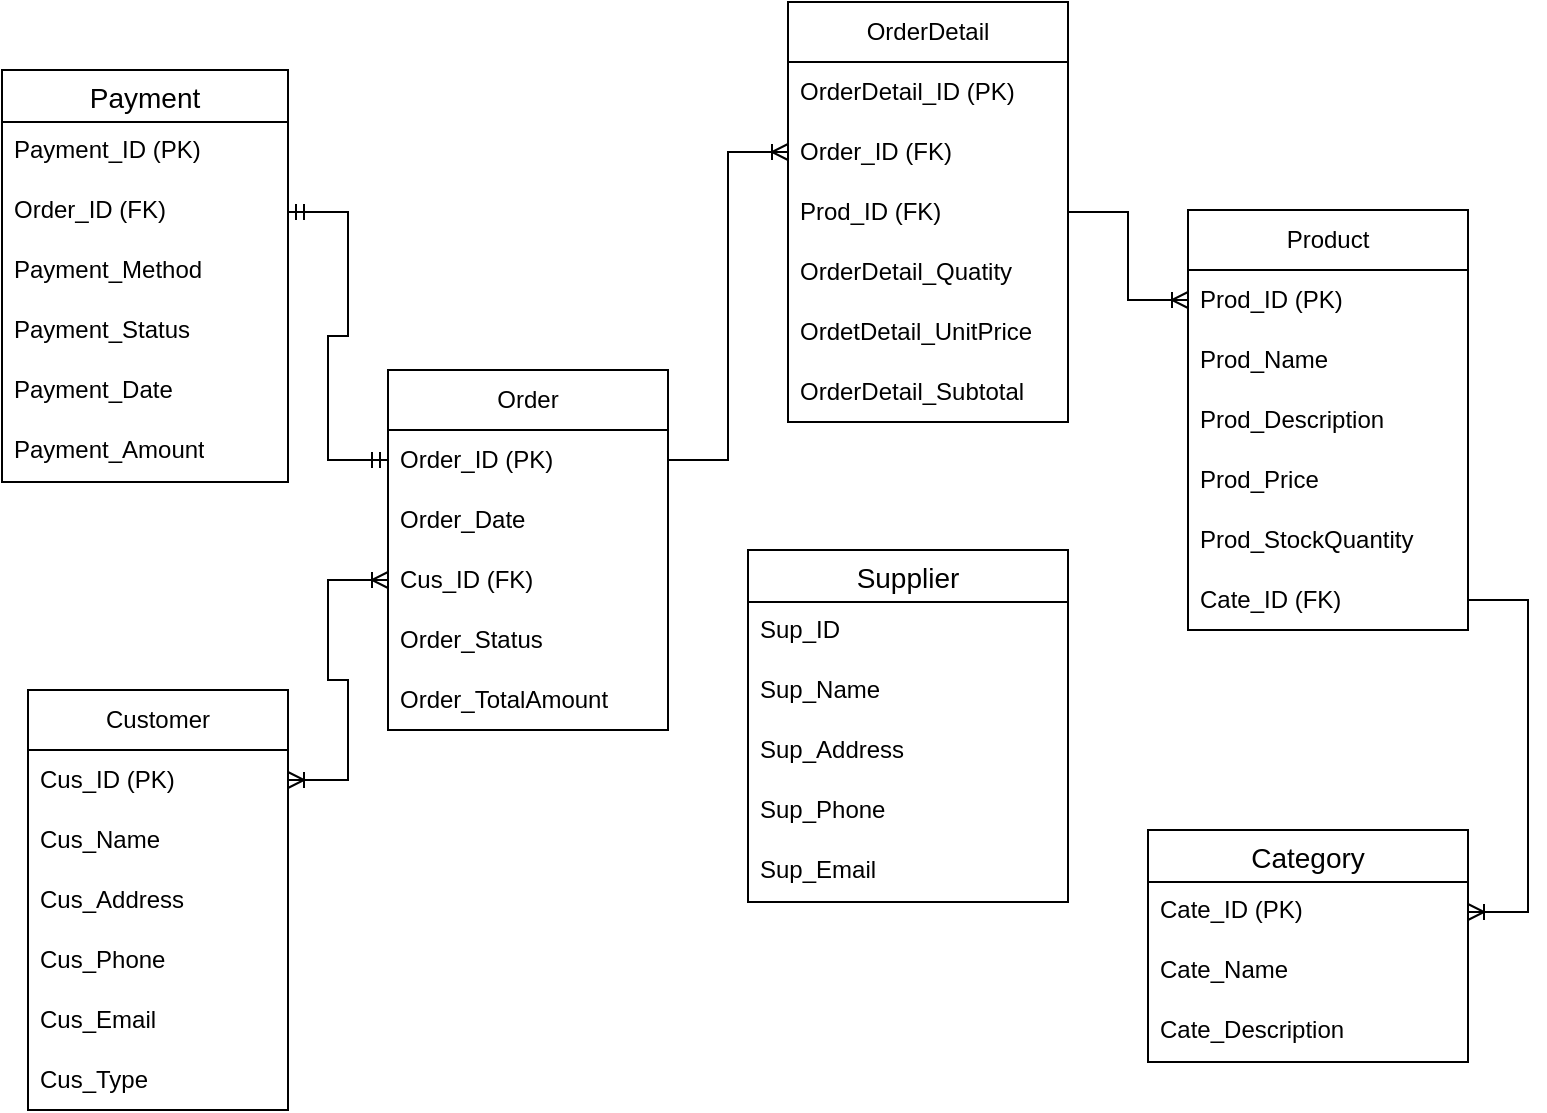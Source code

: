 <mxfile version="25.0.3">
  <diagram name="Trang-1" id="f0_f8qhkuZB-Y9BINg7A">
    <mxGraphModel dx="2735" dy="1703" grid="1" gridSize="10" guides="1" tooltips="1" connect="1" arrows="1" fold="1" page="1" pageScale="1" pageWidth="827" pageHeight="1169" math="0" shadow="0">
      <root>
        <mxCell id="0" />
        <mxCell id="1" parent="0" />
        <mxCell id="7qY82cRpMwQO58rczAJW-1" value="Customer" style="swimlane;fontStyle=0;childLayout=stackLayout;horizontal=1;startSize=30;horizontalStack=0;resizeParent=1;resizeParentMax=0;resizeLast=0;collapsible=1;marginBottom=0;whiteSpace=wrap;html=1;" parent="1" vertex="1">
          <mxGeometry x="-1080" y="-90" width="130" height="210" as="geometry" />
        </mxCell>
        <mxCell id="7qY82cRpMwQO58rczAJW-2" value="Cus_ID (PK)" style="text;strokeColor=none;fillColor=none;align=left;verticalAlign=middle;spacingLeft=4;spacingRight=4;overflow=hidden;points=[[0,0.5],[1,0.5]];portConstraint=eastwest;rotatable=0;whiteSpace=wrap;html=1;" parent="7qY82cRpMwQO58rczAJW-1" vertex="1">
          <mxGeometry y="30" width="130" height="30" as="geometry" />
        </mxCell>
        <mxCell id="7qY82cRpMwQO58rczAJW-3" value="Cus_Name" style="text;strokeColor=none;fillColor=none;align=left;verticalAlign=middle;spacingLeft=4;spacingRight=4;overflow=hidden;points=[[0,0.5],[1,0.5]];portConstraint=eastwest;rotatable=0;whiteSpace=wrap;html=1;" parent="7qY82cRpMwQO58rczAJW-1" vertex="1">
          <mxGeometry y="60" width="130" height="30" as="geometry" />
        </mxCell>
        <mxCell id="7qY82cRpMwQO58rczAJW-4" value="Cus_Address" style="text;strokeColor=none;fillColor=none;align=left;verticalAlign=middle;spacingLeft=4;spacingRight=4;overflow=hidden;points=[[0,0.5],[1,0.5]];portConstraint=eastwest;rotatable=0;whiteSpace=wrap;html=1;" parent="7qY82cRpMwQO58rczAJW-1" vertex="1">
          <mxGeometry y="90" width="130" height="30" as="geometry" />
        </mxCell>
        <mxCell id="7qY82cRpMwQO58rczAJW-5" value="Cus_Phone" style="text;strokeColor=none;fillColor=none;align=left;verticalAlign=middle;spacingLeft=4;spacingRight=4;overflow=hidden;points=[[0,0.5],[1,0.5]];portConstraint=eastwest;rotatable=0;whiteSpace=wrap;html=1;" parent="7qY82cRpMwQO58rczAJW-1" vertex="1">
          <mxGeometry y="120" width="130" height="30" as="geometry" />
        </mxCell>
        <mxCell id="7qY82cRpMwQO58rczAJW-6" value="Cus_Email" style="text;strokeColor=none;fillColor=none;align=left;verticalAlign=middle;spacingLeft=4;spacingRight=4;overflow=hidden;points=[[0,0.5],[1,0.5]];portConstraint=eastwest;rotatable=0;whiteSpace=wrap;html=1;" parent="7qY82cRpMwQO58rczAJW-1" vertex="1">
          <mxGeometry y="150" width="130" height="30" as="geometry" />
        </mxCell>
        <mxCell id="7qY82cRpMwQO58rczAJW-7" value="Cus_Type" style="text;strokeColor=none;fillColor=none;align=left;verticalAlign=middle;spacingLeft=4;spacingRight=4;overflow=hidden;points=[[0,0.5],[1,0.5]];portConstraint=eastwest;rotatable=0;whiteSpace=wrap;html=1;" parent="7qY82cRpMwQO58rczAJW-1" vertex="1">
          <mxGeometry y="180" width="130" height="30" as="geometry" />
        </mxCell>
        <mxCell id="7qY82cRpMwQO58rczAJW-8" value="Product" style="swimlane;fontStyle=0;childLayout=stackLayout;horizontal=1;startSize=30;horizontalStack=0;resizeParent=1;resizeParentMax=0;resizeLast=0;collapsible=1;marginBottom=0;whiteSpace=wrap;html=1;" parent="1" vertex="1">
          <mxGeometry x="-500" y="-330" width="140" height="210" as="geometry" />
        </mxCell>
        <mxCell id="7qY82cRpMwQO58rczAJW-9" value="Prod_ID (PK)" style="text;strokeColor=none;fillColor=none;align=left;verticalAlign=middle;spacingLeft=4;spacingRight=4;overflow=hidden;points=[[0,0.5],[1,0.5]];portConstraint=eastwest;rotatable=0;whiteSpace=wrap;html=1;" parent="7qY82cRpMwQO58rczAJW-8" vertex="1">
          <mxGeometry y="30" width="140" height="30" as="geometry" />
        </mxCell>
        <mxCell id="7qY82cRpMwQO58rczAJW-10" value="Prod_Name" style="text;strokeColor=none;fillColor=none;align=left;verticalAlign=middle;spacingLeft=4;spacingRight=4;overflow=hidden;points=[[0,0.5],[1,0.5]];portConstraint=eastwest;rotatable=0;whiteSpace=wrap;html=1;" parent="7qY82cRpMwQO58rczAJW-8" vertex="1">
          <mxGeometry y="60" width="140" height="30" as="geometry" />
        </mxCell>
        <mxCell id="7qY82cRpMwQO58rczAJW-11" value="Prod_Description" style="text;strokeColor=none;fillColor=none;align=left;verticalAlign=middle;spacingLeft=4;spacingRight=4;overflow=hidden;points=[[0,0.5],[1,0.5]];portConstraint=eastwest;rotatable=0;whiteSpace=wrap;html=1;" parent="7qY82cRpMwQO58rczAJW-8" vertex="1">
          <mxGeometry y="90" width="140" height="30" as="geometry" />
        </mxCell>
        <mxCell id="7qY82cRpMwQO58rczAJW-12" value="Prod_Price&amp;nbsp;" style="text;strokeColor=none;fillColor=none;align=left;verticalAlign=middle;spacingLeft=4;spacingRight=4;overflow=hidden;points=[[0,0.5],[1,0.5]];portConstraint=eastwest;rotatable=0;whiteSpace=wrap;html=1;" parent="7qY82cRpMwQO58rczAJW-8" vertex="1">
          <mxGeometry y="120" width="140" height="30" as="geometry" />
        </mxCell>
        <mxCell id="7qY82cRpMwQO58rczAJW-13" value="Prod_StockQuantity" style="text;strokeColor=none;fillColor=none;align=left;verticalAlign=middle;spacingLeft=4;spacingRight=4;overflow=hidden;points=[[0,0.5],[1,0.5]];portConstraint=eastwest;rotatable=0;whiteSpace=wrap;html=1;" parent="7qY82cRpMwQO58rczAJW-8" vertex="1">
          <mxGeometry y="150" width="140" height="30" as="geometry" />
        </mxCell>
        <mxCell id="7qY82cRpMwQO58rczAJW-15" value="Cate_ID (FK)" style="text;strokeColor=none;fillColor=none;align=left;verticalAlign=middle;spacingLeft=4;spacingRight=4;overflow=hidden;points=[[0,0.5],[1,0.5]];portConstraint=eastwest;rotatable=0;whiteSpace=wrap;html=1;" parent="7qY82cRpMwQO58rczAJW-8" vertex="1">
          <mxGeometry y="180" width="140" height="30" as="geometry" />
        </mxCell>
        <mxCell id="7qY82cRpMwQO58rczAJW-16" value="Order" style="swimlane;fontStyle=0;childLayout=stackLayout;horizontal=1;startSize=30;horizontalStack=0;resizeParent=1;resizeParentMax=0;resizeLast=0;collapsible=1;marginBottom=0;whiteSpace=wrap;html=1;" parent="1" vertex="1">
          <mxGeometry x="-900" y="-250" width="140" height="180" as="geometry" />
        </mxCell>
        <mxCell id="7qY82cRpMwQO58rczAJW-17" value="Order_ID (PK)" style="text;strokeColor=none;fillColor=none;align=left;verticalAlign=middle;spacingLeft=4;spacingRight=4;overflow=hidden;points=[[0,0.5],[1,0.5]];portConstraint=eastwest;rotatable=0;whiteSpace=wrap;html=1;" parent="7qY82cRpMwQO58rczAJW-16" vertex="1">
          <mxGeometry y="30" width="140" height="30" as="geometry" />
        </mxCell>
        <mxCell id="7qY82cRpMwQO58rczAJW-18" value="Order_Date" style="text;strokeColor=none;fillColor=none;align=left;verticalAlign=middle;spacingLeft=4;spacingRight=4;overflow=hidden;points=[[0,0.5],[1,0.5]];portConstraint=eastwest;rotatable=0;whiteSpace=wrap;html=1;" parent="7qY82cRpMwQO58rczAJW-16" vertex="1">
          <mxGeometry y="60" width="140" height="30" as="geometry" />
        </mxCell>
        <mxCell id="7qY82cRpMwQO58rczAJW-19" value="Cus_ID (FK)" style="text;strokeColor=none;fillColor=none;align=left;verticalAlign=middle;spacingLeft=4;spacingRight=4;overflow=hidden;points=[[0,0.5],[1,0.5]];portConstraint=eastwest;rotatable=0;whiteSpace=wrap;html=1;" parent="7qY82cRpMwQO58rczAJW-16" vertex="1">
          <mxGeometry y="90" width="140" height="30" as="geometry" />
        </mxCell>
        <mxCell id="7qY82cRpMwQO58rczAJW-20" value="Order_Status" style="text;strokeColor=none;fillColor=none;align=left;verticalAlign=middle;spacingLeft=4;spacingRight=4;overflow=hidden;points=[[0,0.5],[1,0.5]];portConstraint=eastwest;rotatable=0;whiteSpace=wrap;html=1;" parent="7qY82cRpMwQO58rczAJW-16" vertex="1">
          <mxGeometry y="120" width="140" height="30" as="geometry" />
        </mxCell>
        <mxCell id="7qY82cRpMwQO58rczAJW-21" value="Order_TotalAmount" style="text;strokeColor=none;fillColor=none;align=left;verticalAlign=middle;spacingLeft=4;spacingRight=4;overflow=hidden;points=[[0,0.5],[1,0.5]];portConstraint=eastwest;rotatable=0;whiteSpace=wrap;html=1;" parent="7qY82cRpMwQO58rczAJW-16" vertex="1">
          <mxGeometry y="150" width="140" height="30" as="geometry" />
        </mxCell>
        <mxCell id="7qY82cRpMwQO58rczAJW-22" value="OrderDetail" style="swimlane;fontStyle=0;childLayout=stackLayout;horizontal=1;startSize=30;horizontalStack=0;resizeParent=1;resizeParentMax=0;resizeLast=0;collapsible=1;marginBottom=0;whiteSpace=wrap;html=1;" parent="1" vertex="1">
          <mxGeometry x="-700" y="-434" width="140" height="210" as="geometry" />
        </mxCell>
        <mxCell id="7qY82cRpMwQO58rczAJW-23" value="OrderDetail_ID (PK)&amp;nbsp;" style="text;strokeColor=none;fillColor=none;align=left;verticalAlign=middle;spacingLeft=4;spacingRight=4;overflow=hidden;points=[[0,0.5],[1,0.5]];portConstraint=eastwest;rotatable=0;whiteSpace=wrap;html=1;" parent="7qY82cRpMwQO58rczAJW-22" vertex="1">
          <mxGeometry y="30" width="140" height="30" as="geometry" />
        </mxCell>
        <mxCell id="7qY82cRpMwQO58rczAJW-24" value="Order_ID (FK)" style="text;strokeColor=none;fillColor=none;align=left;verticalAlign=middle;spacingLeft=4;spacingRight=4;overflow=hidden;points=[[0,0.5],[1,0.5]];portConstraint=eastwest;rotatable=0;whiteSpace=wrap;html=1;" parent="7qY82cRpMwQO58rczAJW-22" vertex="1">
          <mxGeometry y="60" width="140" height="30" as="geometry" />
        </mxCell>
        <mxCell id="7qY82cRpMwQO58rczAJW-25" value="Prod_ID (FK)" style="text;strokeColor=none;fillColor=none;align=left;verticalAlign=middle;spacingLeft=4;spacingRight=4;overflow=hidden;points=[[0,0.5],[1,0.5]];portConstraint=eastwest;rotatable=0;whiteSpace=wrap;html=1;" parent="7qY82cRpMwQO58rczAJW-22" vertex="1">
          <mxGeometry y="90" width="140" height="30" as="geometry" />
        </mxCell>
        <mxCell id="7qY82cRpMwQO58rczAJW-26" value="OrderDetail_Quatity" style="text;strokeColor=none;fillColor=none;align=left;verticalAlign=middle;spacingLeft=4;spacingRight=4;overflow=hidden;points=[[0,0.5],[1,0.5]];portConstraint=eastwest;rotatable=0;whiteSpace=wrap;html=1;" parent="7qY82cRpMwQO58rczAJW-22" vertex="1">
          <mxGeometry y="120" width="140" height="30" as="geometry" />
        </mxCell>
        <mxCell id="7qY82cRpMwQO58rczAJW-27" value="OrdetDetail_UnitPrice" style="text;strokeColor=none;fillColor=none;align=left;verticalAlign=middle;spacingLeft=4;spacingRight=4;overflow=hidden;points=[[0,0.5],[1,0.5]];portConstraint=eastwest;rotatable=0;whiteSpace=wrap;html=1;" parent="7qY82cRpMwQO58rczAJW-22" vertex="1">
          <mxGeometry y="150" width="140" height="30" as="geometry" />
        </mxCell>
        <mxCell id="7qY82cRpMwQO58rczAJW-28" value="OrderDetail_Subtotal" style="text;strokeColor=none;fillColor=none;align=left;verticalAlign=middle;spacingLeft=4;spacingRight=4;overflow=hidden;points=[[0,0.5],[1,0.5]];portConstraint=eastwest;rotatable=0;whiteSpace=wrap;html=1;" parent="7qY82cRpMwQO58rczAJW-22" vertex="1">
          <mxGeometry y="180" width="140" height="30" as="geometry" />
        </mxCell>
        <mxCell id="7qY82cRpMwQO58rczAJW-29" value="Supplier" style="swimlane;fontStyle=0;childLayout=stackLayout;horizontal=1;startSize=26;horizontalStack=0;resizeParent=1;resizeParentMax=0;resizeLast=0;collapsible=1;marginBottom=0;align=center;fontSize=14;" parent="1" vertex="1">
          <mxGeometry x="-720" y="-160" width="160" height="176" as="geometry" />
        </mxCell>
        <mxCell id="7qY82cRpMwQO58rczAJW-30" value="Sup_ID" style="text;strokeColor=none;fillColor=none;spacingLeft=4;spacingRight=4;overflow=hidden;rotatable=0;points=[[0,0.5],[1,0.5]];portConstraint=eastwest;fontSize=12;whiteSpace=wrap;html=1;" parent="7qY82cRpMwQO58rczAJW-29" vertex="1">
          <mxGeometry y="26" width="160" height="30" as="geometry" />
        </mxCell>
        <mxCell id="7qY82cRpMwQO58rczAJW-31" value="Sup_Name" style="text;strokeColor=none;fillColor=none;spacingLeft=4;spacingRight=4;overflow=hidden;rotatable=0;points=[[0,0.5],[1,0.5]];portConstraint=eastwest;fontSize=12;whiteSpace=wrap;html=1;" parent="7qY82cRpMwQO58rczAJW-29" vertex="1">
          <mxGeometry y="56" width="160" height="30" as="geometry" />
        </mxCell>
        <mxCell id="7qY82cRpMwQO58rczAJW-32" value="Sup_Address" style="text;strokeColor=none;fillColor=none;spacingLeft=4;spacingRight=4;overflow=hidden;rotatable=0;points=[[0,0.5],[1,0.5]];portConstraint=eastwest;fontSize=12;whiteSpace=wrap;html=1;" parent="7qY82cRpMwQO58rczAJW-29" vertex="1">
          <mxGeometry y="86" width="160" height="30" as="geometry" />
        </mxCell>
        <mxCell id="7qY82cRpMwQO58rczAJW-33" value="Sup_Phone" style="text;strokeColor=none;fillColor=none;spacingLeft=4;spacingRight=4;overflow=hidden;rotatable=0;points=[[0,0.5],[1,0.5]];portConstraint=eastwest;fontSize=12;whiteSpace=wrap;html=1;" parent="7qY82cRpMwQO58rczAJW-29" vertex="1">
          <mxGeometry y="116" width="160" height="30" as="geometry" />
        </mxCell>
        <mxCell id="7qY82cRpMwQO58rczAJW-34" value="Sup_Email" style="text;strokeColor=none;fillColor=none;spacingLeft=4;spacingRight=4;overflow=hidden;rotatable=0;points=[[0,0.5],[1,0.5]];portConstraint=eastwest;fontSize=12;whiteSpace=wrap;html=1;" parent="7qY82cRpMwQO58rczAJW-29" vertex="1">
          <mxGeometry y="146" width="160" height="30" as="geometry" />
        </mxCell>
        <mxCell id="7qY82cRpMwQO58rczAJW-35" value="Category" style="swimlane;fontStyle=0;childLayout=stackLayout;horizontal=1;startSize=26;horizontalStack=0;resizeParent=1;resizeParentMax=0;resizeLast=0;collapsible=1;marginBottom=0;align=center;fontSize=14;" parent="1" vertex="1">
          <mxGeometry x="-520" y="-20" width="160" height="116" as="geometry" />
        </mxCell>
        <mxCell id="7qY82cRpMwQO58rczAJW-36" value="Cate_ID (PK)" style="text;strokeColor=none;fillColor=none;spacingLeft=4;spacingRight=4;overflow=hidden;rotatable=0;points=[[0,0.5],[1,0.5]];portConstraint=eastwest;fontSize=12;whiteSpace=wrap;html=1;" parent="7qY82cRpMwQO58rczAJW-35" vertex="1">
          <mxGeometry y="26" width="160" height="30" as="geometry" />
        </mxCell>
        <mxCell id="7qY82cRpMwQO58rczAJW-37" value="Cate_Name&amp;nbsp;" style="text;strokeColor=none;fillColor=none;spacingLeft=4;spacingRight=4;overflow=hidden;rotatable=0;points=[[0,0.5],[1,0.5]];portConstraint=eastwest;fontSize=12;whiteSpace=wrap;html=1;" parent="7qY82cRpMwQO58rczAJW-35" vertex="1">
          <mxGeometry y="56" width="160" height="30" as="geometry" />
        </mxCell>
        <mxCell id="7qY82cRpMwQO58rczAJW-38" value="Cate_Description" style="text;strokeColor=none;fillColor=none;spacingLeft=4;spacingRight=4;overflow=hidden;rotatable=0;points=[[0,0.5],[1,0.5]];portConstraint=eastwest;fontSize=12;whiteSpace=wrap;html=1;" parent="7qY82cRpMwQO58rczAJW-35" vertex="1">
          <mxGeometry y="86" width="160" height="30" as="geometry" />
        </mxCell>
        <mxCell id="7qY82cRpMwQO58rczAJW-45" value="Payment" style="swimlane;fontStyle=0;childLayout=stackLayout;horizontal=1;startSize=26;horizontalStack=0;resizeParent=1;resizeParentMax=0;resizeLast=0;collapsible=1;marginBottom=0;align=center;fontSize=14;" parent="1" vertex="1">
          <mxGeometry x="-1093" y="-400" width="143" height="206" as="geometry" />
        </mxCell>
        <mxCell id="7qY82cRpMwQO58rczAJW-46" value="Payment_ID (PK)" style="text;strokeColor=none;fillColor=none;spacingLeft=4;spacingRight=4;overflow=hidden;rotatable=0;points=[[0,0.5],[1,0.5]];portConstraint=eastwest;fontSize=12;whiteSpace=wrap;html=1;" parent="7qY82cRpMwQO58rczAJW-45" vertex="1">
          <mxGeometry y="26" width="143" height="30" as="geometry" />
        </mxCell>
        <mxCell id="7qY82cRpMwQO58rczAJW-47" value="Order_ID (FK)" style="text;strokeColor=none;fillColor=none;spacingLeft=4;spacingRight=4;overflow=hidden;rotatable=0;points=[[0,0.5],[1,0.5]];portConstraint=eastwest;fontSize=12;whiteSpace=wrap;html=1;" parent="7qY82cRpMwQO58rczAJW-45" vertex="1">
          <mxGeometry y="56" width="143" height="30" as="geometry" />
        </mxCell>
        <mxCell id="7qY82cRpMwQO58rczAJW-48" value="Payment_Method" style="text;strokeColor=none;fillColor=none;spacingLeft=4;spacingRight=4;overflow=hidden;rotatable=0;points=[[0,0.5],[1,0.5]];portConstraint=eastwest;fontSize=12;whiteSpace=wrap;html=1;" parent="7qY82cRpMwQO58rczAJW-45" vertex="1">
          <mxGeometry y="86" width="143" height="30" as="geometry" />
        </mxCell>
        <mxCell id="7qY82cRpMwQO58rczAJW-49" value="Payment_Status" style="text;strokeColor=none;fillColor=none;spacingLeft=4;spacingRight=4;overflow=hidden;rotatable=0;points=[[0,0.5],[1,0.5]];portConstraint=eastwest;fontSize=12;whiteSpace=wrap;html=1;" parent="7qY82cRpMwQO58rczAJW-45" vertex="1">
          <mxGeometry y="116" width="143" height="30" as="geometry" />
        </mxCell>
        <mxCell id="7qY82cRpMwQO58rczAJW-50" value="Payment_Date" style="text;strokeColor=none;fillColor=none;spacingLeft=4;spacingRight=4;overflow=hidden;rotatable=0;points=[[0,0.5],[1,0.5]];portConstraint=eastwest;fontSize=12;whiteSpace=wrap;html=1;" parent="7qY82cRpMwQO58rczAJW-45" vertex="1">
          <mxGeometry y="146" width="143" height="30" as="geometry" />
        </mxCell>
        <mxCell id="o6SVag3AYJTWA7F8NVQb-1" value="Payment_Amount" style="text;strokeColor=none;fillColor=none;spacingLeft=4;spacingRight=4;overflow=hidden;rotatable=0;points=[[0,0.5],[1,0.5]];portConstraint=eastwest;fontSize=12;whiteSpace=wrap;html=1;" vertex="1" parent="7qY82cRpMwQO58rczAJW-45">
          <mxGeometry y="176" width="143" height="30" as="geometry" />
        </mxCell>
        <mxCell id="7qY82cRpMwQO58rczAJW-51" value="" style="edgeStyle=entityRelationEdgeStyle;fontSize=12;html=1;endArrow=ERoneToMany;startArrow=ERoneToMany;rounded=0;verticalAlign=middle;jumpStyle=none;entryX=1;entryY=0.5;entryDx=0;entryDy=0;" parent="1" source="7qY82cRpMwQO58rczAJW-19" target="7qY82cRpMwQO58rczAJW-2" edge="1">
          <mxGeometry width="100" height="100" relative="1" as="geometry">
            <mxPoint x="-910" y="380" as="sourcePoint" />
            <mxPoint x="-900" y="-10" as="targetPoint" />
            <Array as="points">
              <mxPoint x="-950" />
              <mxPoint x="-950" y="100" />
              <mxPoint x="-980" y="180" />
            </Array>
          </mxGeometry>
        </mxCell>
        <mxCell id="7qY82cRpMwQO58rczAJW-53" value="" style="edgeStyle=entityRelationEdgeStyle;fontSize=12;html=1;endArrow=ERoneToMany;rounded=0;entryX=0;entryY=0.5;entryDx=0;entryDy=0;exitX=1;exitY=0.5;exitDx=0;exitDy=0;" parent="1" source="7qY82cRpMwQO58rczAJW-17" target="7qY82cRpMwQO58rczAJW-24" edge="1">
          <mxGeometry width="100" height="100" relative="1" as="geometry">
            <mxPoint x="-830" y="220" as="sourcePoint" />
            <mxPoint x="-730" y="120" as="targetPoint" />
          </mxGeometry>
        </mxCell>
        <mxCell id="7qY82cRpMwQO58rczAJW-54" value="" style="edgeStyle=entityRelationEdgeStyle;fontSize=12;html=1;endArrow=ERoneToMany;rounded=0;exitX=1;exitY=0.5;exitDx=0;exitDy=0;entryX=0;entryY=0.5;entryDx=0;entryDy=0;" parent="1" source="7qY82cRpMwQO58rczAJW-25" target="7qY82cRpMwQO58rczAJW-9" edge="1">
          <mxGeometry width="100" height="100" relative="1" as="geometry">
            <mxPoint x="-830" y="100" as="sourcePoint" />
            <mxPoint x="-490" y="155" as="targetPoint" />
          </mxGeometry>
        </mxCell>
        <mxCell id="7qY82cRpMwQO58rczAJW-55" value="" style="edgeStyle=entityRelationEdgeStyle;fontSize=12;html=1;endArrow=ERoneToMany;rounded=0;exitX=1;exitY=0.5;exitDx=0;exitDy=0;entryX=1;entryY=0.5;entryDx=0;entryDy=0;" parent="1" source="7qY82cRpMwQO58rczAJW-15" target="7qY82cRpMwQO58rczAJW-36" edge="1">
          <mxGeometry width="100" height="100" relative="1" as="geometry">
            <mxPoint x="-850" y="200" as="sourcePoint" />
            <mxPoint x="-740" y="300" as="targetPoint" />
          </mxGeometry>
        </mxCell>
        <mxCell id="7qY82cRpMwQO58rczAJW-56" value="" style="edgeStyle=entityRelationEdgeStyle;fontSize=12;html=1;endArrow=ERmandOne;startArrow=ERmandOne;rounded=0;entryX=1;entryY=0.5;entryDx=0;entryDy=0;exitX=0;exitY=0.5;exitDx=0;exitDy=0;" parent="1" source="7qY82cRpMwQO58rczAJW-17" target="7qY82cRpMwQO58rczAJW-47" edge="1">
          <mxGeometry width="100" height="100" relative="1" as="geometry">
            <mxPoint x="-820" y="-120" as="sourcePoint" />
            <mxPoint x="-720" y="-220" as="targetPoint" />
          </mxGeometry>
        </mxCell>
      </root>
    </mxGraphModel>
  </diagram>
</mxfile>
